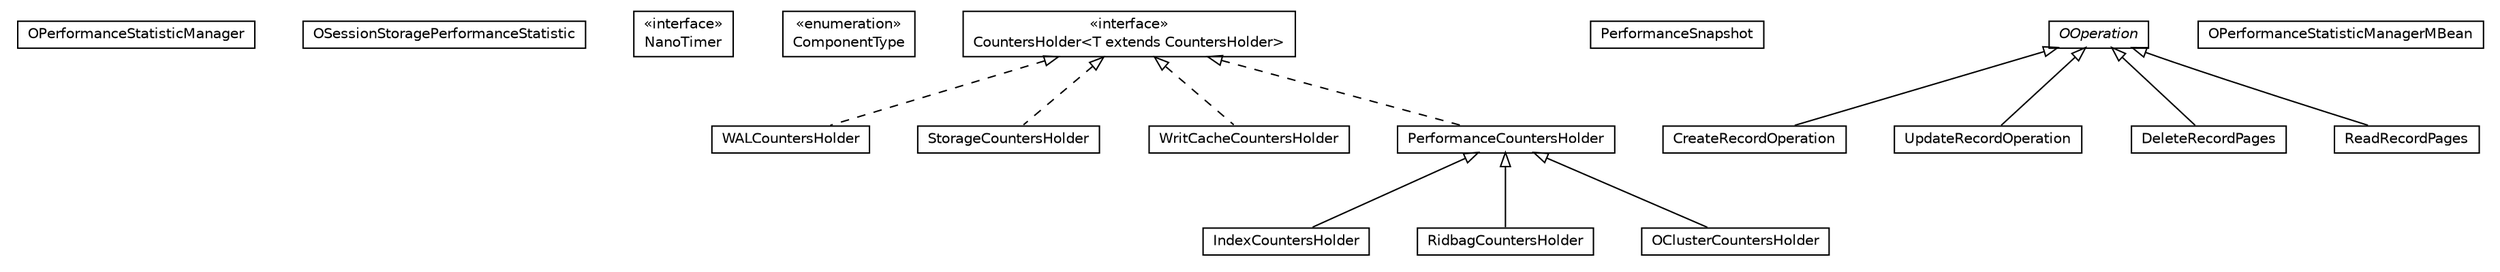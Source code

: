 #!/usr/local/bin/dot
#
# Class diagram 
# Generated by UMLGraph version R5_6-24-gf6e263 (http://www.umlgraph.org/)
#

digraph G {
	edge [fontname="Helvetica",fontsize=10,labelfontname="Helvetica",labelfontsize=10];
	node [fontname="Helvetica",fontsize=10,shape=plaintext];
	nodesep=0.25;
	ranksep=0.5;
	// com.orientechnologies.orient.core.storage.impl.local.statistic.OPerformanceStatisticManager
	c301765 [label=<<table title="com.orientechnologies.orient.core.storage.impl.local.statistic.OPerformanceStatisticManager" border="0" cellborder="1" cellspacing="0" cellpadding="2" port="p" href="./OPerformanceStatisticManager.html">
		<tr><td><table border="0" cellspacing="0" cellpadding="1">
<tr><td align="center" balign="center"> OPerformanceStatisticManager </td></tr>
		</table></td></tr>
		</table>>, URL="./OPerformanceStatisticManager.html", fontname="Helvetica", fontcolor="black", fontsize=10.0];
	// com.orientechnologies.orient.core.storage.impl.local.statistic.OSessionStoragePerformanceStatistic
	c301766 [label=<<table title="com.orientechnologies.orient.core.storage.impl.local.statistic.OSessionStoragePerformanceStatistic" border="0" cellborder="1" cellspacing="0" cellpadding="2" port="p" href="./OSessionStoragePerformanceStatistic.html">
		<tr><td><table border="0" cellspacing="0" cellpadding="1">
<tr><td align="center" balign="center"> OSessionStoragePerformanceStatistic </td></tr>
		</table></td></tr>
		</table>>, URL="./OSessionStoragePerformanceStatistic.html", fontname="Helvetica", fontcolor="black", fontsize=10.0];
	// com.orientechnologies.orient.core.storage.impl.local.statistic.OSessionStoragePerformanceStatistic.NanoTimer
	c301767 [label=<<table title="com.orientechnologies.orient.core.storage.impl.local.statistic.OSessionStoragePerformanceStatistic.NanoTimer" border="0" cellborder="1" cellspacing="0" cellpadding="2" port="p" href="./OSessionStoragePerformanceStatistic.NanoTimer.html">
		<tr><td><table border="0" cellspacing="0" cellpadding="1">
<tr><td align="center" balign="center"> &#171;interface&#187; </td></tr>
<tr><td align="center" balign="center"> NanoTimer </td></tr>
		</table></td></tr>
		</table>>, URL="./OSessionStoragePerformanceStatistic.NanoTimer.html", fontname="Helvetica", fontcolor="black", fontsize=10.0];
	// com.orientechnologies.orient.core.storage.impl.local.statistic.OSessionStoragePerformanceStatistic.ComponentType
	c301768 [label=<<table title="com.orientechnologies.orient.core.storage.impl.local.statistic.OSessionStoragePerformanceStatistic.ComponentType" border="0" cellborder="1" cellspacing="0" cellpadding="2" port="p" href="./OSessionStoragePerformanceStatistic.ComponentType.html">
		<tr><td><table border="0" cellspacing="0" cellpadding="1">
<tr><td align="center" balign="center"> &#171;enumeration&#187; </td></tr>
<tr><td align="center" balign="center"> ComponentType </td></tr>
		</table></td></tr>
		</table>>, URL="./OSessionStoragePerformanceStatistic.ComponentType.html", fontname="Helvetica", fontcolor="black", fontsize=10.0];
	// com.orientechnologies.orient.core.storage.impl.local.statistic.OSessionStoragePerformanceStatistic.WALCountersHolder
	c301769 [label=<<table title="com.orientechnologies.orient.core.storage.impl.local.statistic.OSessionStoragePerformanceStatistic.WALCountersHolder" border="0" cellborder="1" cellspacing="0" cellpadding="2" port="p" href="./OSessionStoragePerformanceStatistic.WALCountersHolder.html">
		<tr><td><table border="0" cellspacing="0" cellpadding="1">
<tr><td align="center" balign="center"> WALCountersHolder </td></tr>
		</table></td></tr>
		</table>>, URL="./OSessionStoragePerformanceStatistic.WALCountersHolder.html", fontname="Helvetica", fontcolor="black", fontsize=10.0];
	// com.orientechnologies.orient.core.storage.impl.local.statistic.OSessionStoragePerformanceStatistic.StorageCountersHolder
	c301770 [label=<<table title="com.orientechnologies.orient.core.storage.impl.local.statistic.OSessionStoragePerformanceStatistic.StorageCountersHolder" border="0" cellborder="1" cellspacing="0" cellpadding="2" port="p" href="./OSessionStoragePerformanceStatistic.StorageCountersHolder.html">
		<tr><td><table border="0" cellspacing="0" cellpadding="1">
<tr><td align="center" balign="center"> StorageCountersHolder </td></tr>
		</table></td></tr>
		</table>>, URL="./OSessionStoragePerformanceStatistic.StorageCountersHolder.html", fontname="Helvetica", fontcolor="black", fontsize=10.0];
	// com.orientechnologies.orient.core.storage.impl.local.statistic.OSessionStoragePerformanceStatistic.WritCacheCountersHolder
	c301771 [label=<<table title="com.orientechnologies.orient.core.storage.impl.local.statistic.OSessionStoragePerformanceStatistic.WritCacheCountersHolder" border="0" cellborder="1" cellspacing="0" cellpadding="2" port="p" href="./OSessionStoragePerformanceStatistic.WritCacheCountersHolder.html">
		<tr><td><table border="0" cellspacing="0" cellpadding="1">
<tr><td align="center" balign="center"> WritCacheCountersHolder </td></tr>
		</table></td></tr>
		</table>>, URL="./OSessionStoragePerformanceStatistic.WritCacheCountersHolder.html", fontname="Helvetica", fontcolor="black", fontsize=10.0];
	// com.orientechnologies.orient.core.storage.impl.local.statistic.OSessionStoragePerformanceStatistic.IndexCountersHolder
	c301772 [label=<<table title="com.orientechnologies.orient.core.storage.impl.local.statistic.OSessionStoragePerformanceStatistic.IndexCountersHolder" border="0" cellborder="1" cellspacing="0" cellpadding="2" port="p" href="./OSessionStoragePerformanceStatistic.IndexCountersHolder.html">
		<tr><td><table border="0" cellspacing="0" cellpadding="1">
<tr><td align="center" balign="center"> IndexCountersHolder </td></tr>
		</table></td></tr>
		</table>>, URL="./OSessionStoragePerformanceStatistic.IndexCountersHolder.html", fontname="Helvetica", fontcolor="black", fontsize=10.0];
	// com.orientechnologies.orient.core.storage.impl.local.statistic.OSessionStoragePerformanceStatistic.RidbagCountersHolder
	c301773 [label=<<table title="com.orientechnologies.orient.core.storage.impl.local.statistic.OSessionStoragePerformanceStatistic.RidbagCountersHolder" border="0" cellborder="1" cellspacing="0" cellpadding="2" port="p" href="./OSessionStoragePerformanceStatistic.RidbagCountersHolder.html">
		<tr><td><table border="0" cellspacing="0" cellpadding="1">
<tr><td align="center" balign="center"> RidbagCountersHolder </td></tr>
		</table></td></tr>
		</table>>, URL="./OSessionStoragePerformanceStatistic.RidbagCountersHolder.html", fontname="Helvetica", fontcolor="black", fontsize=10.0];
	// com.orientechnologies.orient.core.storage.impl.local.statistic.OSessionStoragePerformanceStatistic.PerformanceCountersHolder
	c301774 [label=<<table title="com.orientechnologies.orient.core.storage.impl.local.statistic.OSessionStoragePerformanceStatistic.PerformanceCountersHolder" border="0" cellborder="1" cellspacing="0" cellpadding="2" port="p" href="./OSessionStoragePerformanceStatistic.PerformanceCountersHolder.html">
		<tr><td><table border="0" cellspacing="0" cellpadding="1">
<tr><td align="center" balign="center"> PerformanceCountersHolder </td></tr>
		</table></td></tr>
		</table>>, URL="./OSessionStoragePerformanceStatistic.PerformanceCountersHolder.html", fontname="Helvetica", fontcolor="black", fontsize=10.0];
	// com.orientechnologies.orient.core.storage.impl.local.statistic.OSessionStoragePerformanceStatistic.PerformanceSnapshot
	c301775 [label=<<table title="com.orientechnologies.orient.core.storage.impl.local.statistic.OSessionStoragePerformanceStatistic.PerformanceSnapshot" border="0" cellborder="1" cellspacing="0" cellpadding="2" port="p" href="./OSessionStoragePerformanceStatistic.PerformanceSnapshot.html">
		<tr><td><table border="0" cellspacing="0" cellpadding="1">
<tr><td align="center" balign="center"> PerformanceSnapshot </td></tr>
		</table></td></tr>
		</table>>, URL="./OSessionStoragePerformanceStatistic.PerformanceSnapshot.html", fontname="Helvetica", fontcolor="black", fontsize=10.0];
	// com.orientechnologies.orient.core.storage.impl.local.statistic.OSessionStoragePerformanceStatistic.CountersHolder<T extends com.orientechnologies.orient.core.storage.impl.local.statistic.OSessionStoragePerformanceStatistic.CountersHolder>
	c301776 [label=<<table title="com.orientechnologies.orient.core.storage.impl.local.statistic.OSessionStoragePerformanceStatistic.CountersHolder" border="0" cellborder="1" cellspacing="0" cellpadding="2" port="p" href="./OSessionStoragePerformanceStatistic.CountersHolder.html">
		<tr><td><table border="0" cellspacing="0" cellpadding="1">
<tr><td align="center" balign="center"> &#171;interface&#187; </td></tr>
<tr><td align="center" balign="center"> CountersHolder&lt;T extends CountersHolder&gt; </td></tr>
		</table></td></tr>
		</table>>, URL="./OSessionStoragePerformanceStatistic.CountersHolder.html", fontname="Helvetica", fontcolor="black", fontsize=10.0];
	// com.orientechnologies.orient.core.storage.impl.local.statistic.OOperation
	c301777 [label=<<table title="com.orientechnologies.orient.core.storage.impl.local.statistic.OOperation" border="0" cellborder="1" cellspacing="0" cellpadding="2" port="p" href="./OOperation.html">
		<tr><td><table border="0" cellspacing="0" cellpadding="1">
<tr><td align="center" balign="center"><font face="Helvetica-Oblique"> OOperation </font></td></tr>
		</table></td></tr>
		</table>>, URL="./OOperation.html", fontname="Helvetica", fontcolor="black", fontsize=10.0];
	// com.orientechnologies.orient.core.storage.impl.local.statistic.OClusterCountersHolder
	c301778 [label=<<table title="com.orientechnologies.orient.core.storage.impl.local.statistic.OClusterCountersHolder" border="0" cellborder="1" cellspacing="0" cellpadding="2" port="p" href="./OClusterCountersHolder.html">
		<tr><td><table border="0" cellspacing="0" cellpadding="1">
<tr><td align="center" balign="center"> OClusterCountersHolder </td></tr>
		</table></td></tr>
		</table>>, URL="./OClusterCountersHolder.html", fontname="Helvetica", fontcolor="black", fontsize=10.0];
	// com.orientechnologies.orient.core.storage.impl.local.statistic.OClusterCountersHolder.CreateRecordOperation
	c301779 [label=<<table title="com.orientechnologies.orient.core.storage.impl.local.statistic.OClusterCountersHolder.CreateRecordOperation" border="0" cellborder="1" cellspacing="0" cellpadding="2" port="p" href="./OClusterCountersHolder.CreateRecordOperation.html">
		<tr><td><table border="0" cellspacing="0" cellpadding="1">
<tr><td align="center" balign="center"> CreateRecordOperation </td></tr>
		</table></td></tr>
		</table>>, URL="./OClusterCountersHolder.CreateRecordOperation.html", fontname="Helvetica", fontcolor="black", fontsize=10.0];
	// com.orientechnologies.orient.core.storage.impl.local.statistic.OClusterCountersHolder.UpdateRecordOperation
	c301780 [label=<<table title="com.orientechnologies.orient.core.storage.impl.local.statistic.OClusterCountersHolder.UpdateRecordOperation" border="0" cellborder="1" cellspacing="0" cellpadding="2" port="p" href="./OClusterCountersHolder.UpdateRecordOperation.html">
		<tr><td><table border="0" cellspacing="0" cellpadding="1">
<tr><td align="center" balign="center"> UpdateRecordOperation </td></tr>
		</table></td></tr>
		</table>>, URL="./OClusterCountersHolder.UpdateRecordOperation.html", fontname="Helvetica", fontcolor="black", fontsize=10.0];
	// com.orientechnologies.orient.core.storage.impl.local.statistic.OClusterCountersHolder.DeleteRecordPages
	c301781 [label=<<table title="com.orientechnologies.orient.core.storage.impl.local.statistic.OClusterCountersHolder.DeleteRecordPages" border="0" cellborder="1" cellspacing="0" cellpadding="2" port="p" href="./OClusterCountersHolder.DeleteRecordPages.html">
		<tr><td><table border="0" cellspacing="0" cellpadding="1">
<tr><td align="center" balign="center"> DeleteRecordPages </td></tr>
		</table></td></tr>
		</table>>, URL="./OClusterCountersHolder.DeleteRecordPages.html", fontname="Helvetica", fontcolor="black", fontsize=10.0];
	// com.orientechnologies.orient.core.storage.impl.local.statistic.OClusterCountersHolder.ReadRecordPages
	c301782 [label=<<table title="com.orientechnologies.orient.core.storage.impl.local.statistic.OClusterCountersHolder.ReadRecordPages" border="0" cellborder="1" cellspacing="0" cellpadding="2" port="p" href="./OClusterCountersHolder.ReadRecordPages.html">
		<tr><td><table border="0" cellspacing="0" cellpadding="1">
<tr><td align="center" balign="center"> ReadRecordPages </td></tr>
		</table></td></tr>
		</table>>, URL="./OClusterCountersHolder.ReadRecordPages.html", fontname="Helvetica", fontcolor="black", fontsize=10.0];
	// com.orientechnologies.orient.core.storage.impl.local.statistic.OPerformanceStatisticManagerMBean
	c301783 [label=<<table title="com.orientechnologies.orient.core.storage.impl.local.statistic.OPerformanceStatisticManagerMBean" border="0" cellborder="1" cellspacing="0" cellpadding="2" port="p" href="./OPerformanceStatisticManagerMBean.html">
		<tr><td><table border="0" cellspacing="0" cellpadding="1">
<tr><td align="center" balign="center"> OPerformanceStatisticManagerMBean </td></tr>
		</table></td></tr>
		</table>>, URL="./OPerformanceStatisticManagerMBean.html", fontname="Helvetica", fontcolor="black", fontsize=10.0];
	//com.orientechnologies.orient.core.storage.impl.local.statistic.OSessionStoragePerformanceStatistic.WALCountersHolder implements com.orientechnologies.orient.core.storage.impl.local.statistic.OSessionStoragePerformanceStatistic.CountersHolder<T extends com.orientechnologies.orient.core.storage.impl.local.statistic.OSessionStoragePerformanceStatistic.CountersHolder>
	c301776:p -> c301769:p [dir=back,arrowtail=empty,style=dashed];
	//com.orientechnologies.orient.core.storage.impl.local.statistic.OSessionStoragePerformanceStatistic.StorageCountersHolder implements com.orientechnologies.orient.core.storage.impl.local.statistic.OSessionStoragePerformanceStatistic.CountersHolder<T extends com.orientechnologies.orient.core.storage.impl.local.statistic.OSessionStoragePerformanceStatistic.CountersHolder>
	c301776:p -> c301770:p [dir=back,arrowtail=empty,style=dashed];
	//com.orientechnologies.orient.core.storage.impl.local.statistic.OSessionStoragePerformanceStatistic.WritCacheCountersHolder implements com.orientechnologies.orient.core.storage.impl.local.statistic.OSessionStoragePerformanceStatistic.CountersHolder<T extends com.orientechnologies.orient.core.storage.impl.local.statistic.OSessionStoragePerformanceStatistic.CountersHolder>
	c301776:p -> c301771:p [dir=back,arrowtail=empty,style=dashed];
	//com.orientechnologies.orient.core.storage.impl.local.statistic.OSessionStoragePerformanceStatistic.IndexCountersHolder extends com.orientechnologies.orient.core.storage.impl.local.statistic.OSessionStoragePerformanceStatistic.PerformanceCountersHolder
	c301774:p -> c301772:p [dir=back,arrowtail=empty];
	//com.orientechnologies.orient.core.storage.impl.local.statistic.OSessionStoragePerformanceStatistic.RidbagCountersHolder extends com.orientechnologies.orient.core.storage.impl.local.statistic.OSessionStoragePerformanceStatistic.PerformanceCountersHolder
	c301774:p -> c301773:p [dir=back,arrowtail=empty];
	//com.orientechnologies.orient.core.storage.impl.local.statistic.OSessionStoragePerformanceStatistic.PerformanceCountersHolder implements com.orientechnologies.orient.core.storage.impl.local.statistic.OSessionStoragePerformanceStatistic.CountersHolder<T extends com.orientechnologies.orient.core.storage.impl.local.statistic.OSessionStoragePerformanceStatistic.CountersHolder>
	c301776:p -> c301774:p [dir=back,arrowtail=empty,style=dashed];
	//com.orientechnologies.orient.core.storage.impl.local.statistic.OClusterCountersHolder extends com.orientechnologies.orient.core.storage.impl.local.statistic.OSessionStoragePerformanceStatistic.PerformanceCountersHolder
	c301774:p -> c301778:p [dir=back,arrowtail=empty];
	//com.orientechnologies.orient.core.storage.impl.local.statistic.OClusterCountersHolder.CreateRecordOperation extends com.orientechnologies.orient.core.storage.impl.local.statistic.OOperation
	c301777:p -> c301779:p [dir=back,arrowtail=empty];
	//com.orientechnologies.orient.core.storage.impl.local.statistic.OClusterCountersHolder.UpdateRecordOperation extends com.orientechnologies.orient.core.storage.impl.local.statistic.OOperation
	c301777:p -> c301780:p [dir=back,arrowtail=empty];
	//com.orientechnologies.orient.core.storage.impl.local.statistic.OClusterCountersHolder.DeleteRecordPages extends com.orientechnologies.orient.core.storage.impl.local.statistic.OOperation
	c301777:p -> c301781:p [dir=back,arrowtail=empty];
	//com.orientechnologies.orient.core.storage.impl.local.statistic.OClusterCountersHolder.ReadRecordPages extends com.orientechnologies.orient.core.storage.impl.local.statistic.OOperation
	c301777:p -> c301782:p [dir=back,arrowtail=empty];
}

